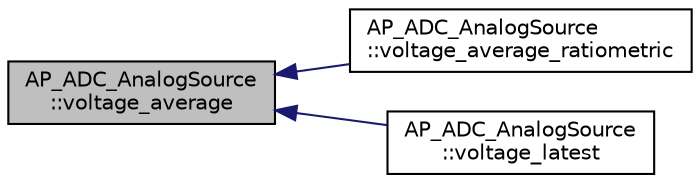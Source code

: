 digraph "AP_ADC_AnalogSource::voltage_average"
{
 // INTERACTIVE_SVG=YES
  edge [fontname="Helvetica",fontsize="10",labelfontname="Helvetica",labelfontsize="10"];
  node [fontname="Helvetica",fontsize="10",shape=record];
  rankdir="LR";
  Node1 [label="AP_ADC_AnalogSource\l::voltage_average",height=0.2,width=0.4,color="black", fillcolor="grey75", style="filled" fontcolor="black"];
  Node1 -> Node2 [dir="back",color="midnightblue",fontsize="10",style="solid",fontname="Helvetica"];
  Node2 [label="AP_ADC_AnalogSource\l::voltage_average_ratiometric",height=0.2,width=0.4,color="black", fillcolor="white", style="filled",URL="$classAP__ADC__AnalogSource.html#acde2528ff902560c113803987607947a"];
  Node1 -> Node3 [dir="back",color="midnightblue",fontsize="10",style="solid",fontname="Helvetica"];
  Node3 [label="AP_ADC_AnalogSource\l::voltage_latest",height=0.2,width=0.4,color="black", fillcolor="white", style="filled",URL="$classAP__ADC__AnalogSource.html#a48233afb06760757da0627051349cd4b"];
}
